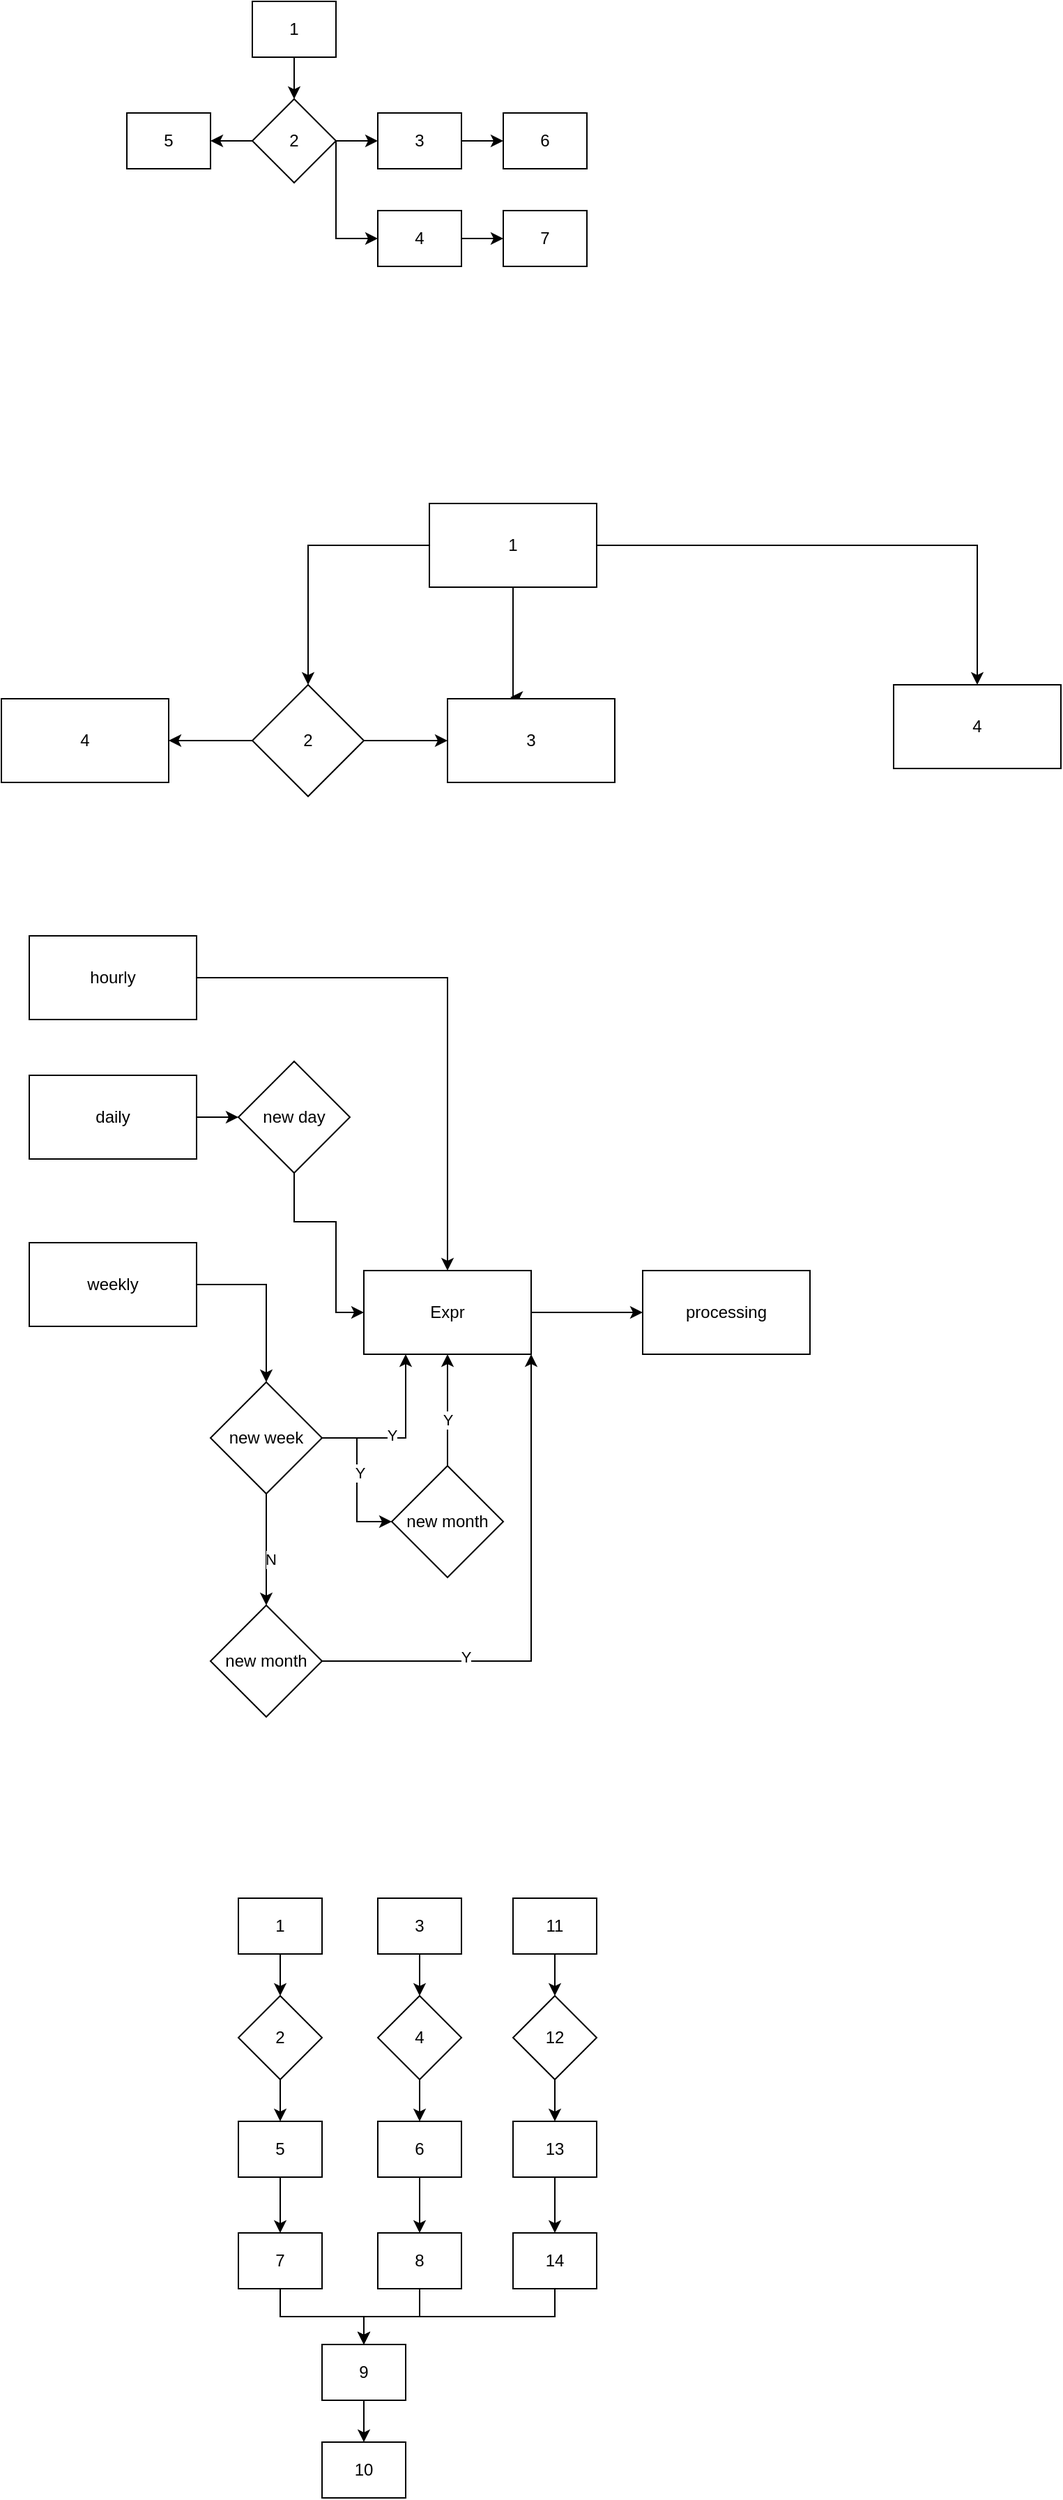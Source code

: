 <mxfile version="21.6.7" type="github">
  <diagram name="Page-1" id="iQzEEboLnaZe9uG5O2CT">
    <mxGraphModel dx="1668" dy="524" grid="1" gridSize="10" guides="1" tooltips="1" connect="1" arrows="1" fold="1" page="1" pageScale="1" pageWidth="850" pageHeight="1100" math="0" shadow="0">
      <root>
        <mxCell id="0" />
        <mxCell id="1" parent="0" />
        <mxCell id="-BdMqgLP38-gJvFVx6mH-3" value="" style="edgeStyle=orthogonalEdgeStyle;rounded=0;orthogonalLoop=1;jettySize=auto;html=1;" parent="1" source="-BdMqgLP38-gJvFVx6mH-1" target="-BdMqgLP38-gJvFVx6mH-2" edge="1">
          <mxGeometry relative="1" as="geometry" />
        </mxCell>
        <mxCell id="-BdMqgLP38-gJvFVx6mH-1" value="1" style="rounded=0;whiteSpace=wrap;html=1;" parent="1" vertex="1">
          <mxGeometry x="130" y="40" width="60" height="40" as="geometry" />
        </mxCell>
        <mxCell id="-BdMqgLP38-gJvFVx6mH-7" value="" style="edgeStyle=orthogonalEdgeStyle;rounded=0;orthogonalLoop=1;jettySize=auto;html=1;" parent="1" source="-BdMqgLP38-gJvFVx6mH-2" target="-BdMqgLP38-gJvFVx6mH-6" edge="1">
          <mxGeometry relative="1" as="geometry" />
        </mxCell>
        <mxCell id="-BdMqgLP38-gJvFVx6mH-9" style="edgeStyle=orthogonalEdgeStyle;rounded=0;orthogonalLoop=1;jettySize=auto;html=1;entryX=0;entryY=0.5;entryDx=0;entryDy=0;" parent="1" source="-BdMqgLP38-gJvFVx6mH-2" target="-BdMqgLP38-gJvFVx6mH-8" edge="1">
          <mxGeometry relative="1" as="geometry">
            <Array as="points">
              <mxPoint x="190" y="210" />
            </Array>
          </mxGeometry>
        </mxCell>
        <mxCell id="-BdMqgLP38-gJvFVx6mH-11" value="" style="edgeStyle=orthogonalEdgeStyle;rounded=0;orthogonalLoop=1;jettySize=auto;html=1;" parent="1" source="-BdMqgLP38-gJvFVx6mH-2" target="-BdMqgLP38-gJvFVx6mH-10" edge="1">
          <mxGeometry relative="1" as="geometry" />
        </mxCell>
        <mxCell id="-BdMqgLP38-gJvFVx6mH-2" value="2" style="rhombus;whiteSpace=wrap;html=1;rounded=0;" parent="1" vertex="1">
          <mxGeometry x="130" y="110" width="60" height="60" as="geometry" />
        </mxCell>
        <mxCell id="-BdMqgLP38-gJvFVx6mH-15" value="" style="edgeStyle=orthogonalEdgeStyle;rounded=0;orthogonalLoop=1;jettySize=auto;html=1;" parent="1" source="-BdMqgLP38-gJvFVx6mH-6" target="-BdMqgLP38-gJvFVx6mH-12" edge="1">
          <mxGeometry relative="1" as="geometry" />
        </mxCell>
        <mxCell id="-BdMqgLP38-gJvFVx6mH-6" value="3" style="rounded=0;whiteSpace=wrap;html=1;" parent="1" vertex="1">
          <mxGeometry x="220" y="120" width="60" height="40" as="geometry" />
        </mxCell>
        <mxCell id="-BdMqgLP38-gJvFVx6mH-14" value="" style="edgeStyle=orthogonalEdgeStyle;rounded=0;orthogonalLoop=1;jettySize=auto;html=1;" parent="1" source="-BdMqgLP38-gJvFVx6mH-8" target="-BdMqgLP38-gJvFVx6mH-13" edge="1">
          <mxGeometry relative="1" as="geometry" />
        </mxCell>
        <mxCell id="-BdMqgLP38-gJvFVx6mH-8" value="4" style="rounded=0;whiteSpace=wrap;html=1;" parent="1" vertex="1">
          <mxGeometry x="220" y="190" width="60" height="40" as="geometry" />
        </mxCell>
        <mxCell id="-BdMqgLP38-gJvFVx6mH-10" value="5" style="rounded=0;whiteSpace=wrap;html=1;" parent="1" vertex="1">
          <mxGeometry x="40" y="120" width="60" height="40" as="geometry" />
        </mxCell>
        <mxCell id="-BdMqgLP38-gJvFVx6mH-12" value="6" style="rounded=0;whiteSpace=wrap;html=1;" parent="1" vertex="1">
          <mxGeometry x="310" y="120" width="60" height="40" as="geometry" />
        </mxCell>
        <mxCell id="-BdMqgLP38-gJvFVx6mH-13" value="7" style="rounded=0;whiteSpace=wrap;html=1;" parent="1" vertex="1">
          <mxGeometry x="310" y="190" width="60" height="40" as="geometry" />
        </mxCell>
        <mxCell id="bEOYp1cxhJavKeB5p6Kq-5" value="" style="edgeStyle=orthogonalEdgeStyle;rounded=0;orthogonalLoop=1;jettySize=auto;html=1;" parent="1" source="bEOYp1cxhJavKeB5p6Kq-1" target="bEOYp1cxhJavKeB5p6Kq-4" edge="1">
          <mxGeometry relative="1" as="geometry" />
        </mxCell>
        <mxCell id="bEOYp1cxhJavKeB5p6Kq-10" value="" style="edgeStyle=orthogonalEdgeStyle;rounded=0;orthogonalLoop=1;jettySize=auto;html=1;" parent="1" source="bEOYp1cxhJavKeB5p6Kq-1" target="bEOYp1cxhJavKeB5p6Kq-9" edge="1">
          <mxGeometry relative="1" as="geometry" />
        </mxCell>
        <mxCell id="bEOYp1cxhJavKeB5p6Kq-12" style="edgeStyle=orthogonalEdgeStyle;rounded=0;orthogonalLoop=1;jettySize=auto;html=1;entryX=0.375;entryY=-0.017;entryDx=0;entryDy=0;entryPerimeter=0;" parent="1" source="bEOYp1cxhJavKeB5p6Kq-1" target="bEOYp1cxhJavKeB5p6Kq-2" edge="1">
          <mxGeometry relative="1" as="geometry">
            <Array as="points">
              <mxPoint x="317" y="539" />
            </Array>
          </mxGeometry>
        </mxCell>
        <mxCell id="bEOYp1cxhJavKeB5p6Kq-1" value="1" style="rounded=0;whiteSpace=wrap;html=1;" parent="1" vertex="1">
          <mxGeometry x="257" y="400" width="120" height="60" as="geometry" />
        </mxCell>
        <mxCell id="bEOYp1cxhJavKeB5p6Kq-2" value="3" style="rounded=0;whiteSpace=wrap;html=1;" parent="1" vertex="1">
          <mxGeometry x="270" y="540" width="120" height="60" as="geometry" />
        </mxCell>
        <mxCell id="bEOYp1cxhJavKeB5p6Kq-7" value="" style="edgeStyle=orthogonalEdgeStyle;rounded=0;orthogonalLoop=1;jettySize=auto;html=1;" parent="1" source="bEOYp1cxhJavKeB5p6Kq-4" target="bEOYp1cxhJavKeB5p6Kq-6" edge="1">
          <mxGeometry relative="1" as="geometry" />
        </mxCell>
        <mxCell id="bEOYp1cxhJavKeB5p6Kq-11" style="edgeStyle=orthogonalEdgeStyle;rounded=0;orthogonalLoop=1;jettySize=auto;html=1;entryX=0;entryY=0.5;entryDx=0;entryDy=0;" parent="1" source="bEOYp1cxhJavKeB5p6Kq-4" target="bEOYp1cxhJavKeB5p6Kq-2" edge="1">
          <mxGeometry relative="1" as="geometry" />
        </mxCell>
        <mxCell id="bEOYp1cxhJavKeB5p6Kq-4" value="2" style="rhombus;whiteSpace=wrap;html=1;rounded=0;" parent="1" vertex="1">
          <mxGeometry x="130" y="530" width="80" height="80" as="geometry" />
        </mxCell>
        <mxCell id="bEOYp1cxhJavKeB5p6Kq-6" value="4" style="whiteSpace=wrap;html=1;rounded=0;" parent="1" vertex="1">
          <mxGeometry x="-50" y="540" width="120" height="60" as="geometry" />
        </mxCell>
        <mxCell id="bEOYp1cxhJavKeB5p6Kq-9" value="4" style="whiteSpace=wrap;html=1;rounded=0;" parent="1" vertex="1">
          <mxGeometry x="590" y="530" width="120" height="60" as="geometry" />
        </mxCell>
        <mxCell id="BMypV5dTSxwJUW-UjvQn-5" value="" style="edgeStyle=orthogonalEdgeStyle;rounded=0;orthogonalLoop=1;jettySize=auto;html=1;" parent="1" source="BMypV5dTSxwJUW-UjvQn-1" target="BMypV5dTSxwJUW-UjvQn-4" edge="1">
          <mxGeometry relative="1" as="geometry" />
        </mxCell>
        <mxCell id="BMypV5dTSxwJUW-UjvQn-1" value="hourly" style="rounded=0;whiteSpace=wrap;html=1;" parent="1" vertex="1">
          <mxGeometry x="-30" y="710" width="120" height="60" as="geometry" />
        </mxCell>
        <mxCell id="BMypV5dTSxwJUW-UjvQn-7" value="" style="edgeStyle=orthogonalEdgeStyle;rounded=0;orthogonalLoop=1;jettySize=auto;html=1;" parent="1" source="BMypV5dTSxwJUW-UjvQn-4" target="BMypV5dTSxwJUW-UjvQn-6" edge="1">
          <mxGeometry relative="1" as="geometry" />
        </mxCell>
        <mxCell id="BMypV5dTSxwJUW-UjvQn-4" value="Expr" style="whiteSpace=wrap;html=1;rounded=0;" parent="1" vertex="1">
          <mxGeometry x="210" y="950" width="120" height="60" as="geometry" />
        </mxCell>
        <mxCell id="BMypV5dTSxwJUW-UjvQn-6" value="processing" style="whiteSpace=wrap;html=1;rounded=0;" parent="1" vertex="1">
          <mxGeometry x="410" y="950" width="120" height="60" as="geometry" />
        </mxCell>
        <mxCell id="BMypV5dTSxwJUW-UjvQn-10" value="" style="edgeStyle=orthogonalEdgeStyle;rounded=0;orthogonalLoop=1;jettySize=auto;html=1;" parent="1" source="BMypV5dTSxwJUW-UjvQn-8" target="BMypV5dTSxwJUW-UjvQn-9" edge="1">
          <mxGeometry relative="1" as="geometry" />
        </mxCell>
        <mxCell id="BMypV5dTSxwJUW-UjvQn-8" value="daily" style="rounded=0;whiteSpace=wrap;html=1;" parent="1" vertex="1">
          <mxGeometry x="-30" y="810" width="120" height="60" as="geometry" />
        </mxCell>
        <mxCell id="BMypV5dTSxwJUW-UjvQn-11" style="edgeStyle=orthogonalEdgeStyle;rounded=0;orthogonalLoop=1;jettySize=auto;html=1;entryX=0;entryY=0.5;entryDx=0;entryDy=0;" parent="1" source="BMypV5dTSxwJUW-UjvQn-9" target="BMypV5dTSxwJUW-UjvQn-4" edge="1">
          <mxGeometry relative="1" as="geometry">
            <Array as="points">
              <mxPoint x="160" y="915" />
              <mxPoint x="190" y="915" />
              <mxPoint x="190" y="980" />
            </Array>
          </mxGeometry>
        </mxCell>
        <mxCell id="BMypV5dTSxwJUW-UjvQn-9" value="new day" style="rhombus;whiteSpace=wrap;html=1;rounded=0;" parent="1" vertex="1">
          <mxGeometry x="120" y="800" width="80" height="80" as="geometry" />
        </mxCell>
        <mxCell id="BMypV5dTSxwJUW-UjvQn-14" value="" style="edgeStyle=orthogonalEdgeStyle;rounded=0;orthogonalLoop=1;jettySize=auto;html=1;" parent="1" source="BMypV5dTSxwJUW-UjvQn-12" target="BMypV5dTSxwJUW-UjvQn-13" edge="1">
          <mxGeometry relative="1" as="geometry" />
        </mxCell>
        <mxCell id="BMypV5dTSxwJUW-UjvQn-12" value="weekly" style="rounded=0;whiteSpace=wrap;html=1;" parent="1" vertex="1">
          <mxGeometry x="-30" y="930" width="120" height="60" as="geometry" />
        </mxCell>
        <mxCell id="BMypV5dTSxwJUW-UjvQn-16" value="" style="edgeStyle=orthogonalEdgeStyle;rounded=0;orthogonalLoop=1;jettySize=auto;html=1;" parent="1" source="BMypV5dTSxwJUW-UjvQn-13" target="BMypV5dTSxwJUW-UjvQn-15" edge="1">
          <mxGeometry relative="1" as="geometry" />
        </mxCell>
        <mxCell id="BMypV5dTSxwJUW-UjvQn-17" value="Y" style="edgeLabel;html=1;align=center;verticalAlign=middle;resizable=0;points=[];" parent="BMypV5dTSxwJUW-UjvQn-16" vertex="1" connectable="0">
          <mxGeometry x="-0.091" y="2" relative="1" as="geometry">
            <mxPoint as="offset" />
          </mxGeometry>
        </mxCell>
        <mxCell id="BMypV5dTSxwJUW-UjvQn-20" style="edgeStyle=orthogonalEdgeStyle;rounded=0;orthogonalLoop=1;jettySize=auto;html=1;entryX=0.25;entryY=1;entryDx=0;entryDy=0;" parent="1" source="BMypV5dTSxwJUW-UjvQn-13" target="BMypV5dTSxwJUW-UjvQn-4" edge="1">
          <mxGeometry relative="1" as="geometry" />
        </mxCell>
        <mxCell id="BMypV5dTSxwJUW-UjvQn-21" value="Y" style="edgeLabel;html=1;align=center;verticalAlign=middle;resizable=0;points=[];" parent="BMypV5dTSxwJUW-UjvQn-20" vertex="1" connectable="0">
          <mxGeometry x="-0.167" y="2" relative="1" as="geometry">
            <mxPoint as="offset" />
          </mxGeometry>
        </mxCell>
        <mxCell id="BMypV5dTSxwJUW-UjvQn-23" value="" style="edgeStyle=orthogonalEdgeStyle;rounded=0;orthogonalLoop=1;jettySize=auto;html=1;" parent="1" source="BMypV5dTSxwJUW-UjvQn-13" target="BMypV5dTSxwJUW-UjvQn-22" edge="1">
          <mxGeometry relative="1" as="geometry" />
        </mxCell>
        <mxCell id="BMypV5dTSxwJUW-UjvQn-24" value="N" style="edgeLabel;html=1;align=center;verticalAlign=middle;resizable=0;points=[];" parent="BMypV5dTSxwJUW-UjvQn-23" vertex="1" connectable="0">
          <mxGeometry x="0.175" y="3" relative="1" as="geometry">
            <mxPoint as="offset" />
          </mxGeometry>
        </mxCell>
        <mxCell id="BMypV5dTSxwJUW-UjvQn-13" value="new week" style="rhombus;whiteSpace=wrap;html=1;rounded=0;" parent="1" vertex="1">
          <mxGeometry x="100" y="1030" width="80" height="80" as="geometry" />
        </mxCell>
        <mxCell id="BMypV5dTSxwJUW-UjvQn-18" value="" style="edgeStyle=orthogonalEdgeStyle;rounded=0;orthogonalLoop=1;jettySize=auto;html=1;" parent="1" source="BMypV5dTSxwJUW-UjvQn-15" target="BMypV5dTSxwJUW-UjvQn-4" edge="1">
          <mxGeometry relative="1" as="geometry" />
        </mxCell>
        <mxCell id="BMypV5dTSxwJUW-UjvQn-19" value="Y" style="edgeLabel;html=1;align=center;verticalAlign=middle;resizable=0;points=[];" parent="BMypV5dTSxwJUW-UjvQn-18" vertex="1" connectable="0">
          <mxGeometry x="-0.175" relative="1" as="geometry">
            <mxPoint as="offset" />
          </mxGeometry>
        </mxCell>
        <mxCell id="BMypV5dTSxwJUW-UjvQn-15" value="new month" style="rhombus;whiteSpace=wrap;html=1;rounded=0;" parent="1" vertex="1">
          <mxGeometry x="230" y="1090" width="80" height="80" as="geometry" />
        </mxCell>
        <mxCell id="BMypV5dTSxwJUW-UjvQn-25" style="edgeStyle=orthogonalEdgeStyle;rounded=0;orthogonalLoop=1;jettySize=auto;html=1;entryX=1;entryY=1;entryDx=0;entryDy=0;" parent="1" source="BMypV5dTSxwJUW-UjvQn-22" target="BMypV5dTSxwJUW-UjvQn-4" edge="1">
          <mxGeometry relative="1" as="geometry" />
        </mxCell>
        <mxCell id="BMypV5dTSxwJUW-UjvQn-26" value="Y" style="edgeLabel;html=1;align=center;verticalAlign=middle;resizable=0;points=[];" parent="BMypV5dTSxwJUW-UjvQn-25" vertex="1" connectable="0">
          <mxGeometry x="-0.443" y="3" relative="1" as="geometry">
            <mxPoint as="offset" />
          </mxGeometry>
        </mxCell>
        <mxCell id="BMypV5dTSxwJUW-UjvQn-22" value="new month" style="rhombus;whiteSpace=wrap;html=1;rounded=0;" parent="1" vertex="1">
          <mxGeometry x="100" y="1190" width="80" height="80" as="geometry" />
        </mxCell>
        <mxCell id="BMypV5dTSxwJUW-UjvQn-27" value="" style="edgeStyle=orthogonalEdgeStyle;rounded=0;orthogonalLoop=1;jettySize=auto;html=1;" parent="1" source="BMypV5dTSxwJUW-UjvQn-28" target="BMypV5dTSxwJUW-UjvQn-30" edge="1">
          <mxGeometry relative="1" as="geometry" />
        </mxCell>
        <mxCell id="BMypV5dTSxwJUW-UjvQn-28" value="1" style="rounded=0;whiteSpace=wrap;html=1;" parent="1" vertex="1">
          <mxGeometry x="120" y="1400" width="60" height="40" as="geometry" />
        </mxCell>
        <mxCell id="WQgut2E8vMjKZtPgZsbj-3" value="" style="edgeStyle=orthogonalEdgeStyle;rounded=0;orthogonalLoop=1;jettySize=auto;html=1;" edge="1" parent="1" source="BMypV5dTSxwJUW-UjvQn-30" target="WQgut2E8vMjKZtPgZsbj-2">
          <mxGeometry relative="1" as="geometry" />
        </mxCell>
        <mxCell id="BMypV5dTSxwJUW-UjvQn-30" value="2" style="rhombus;whiteSpace=wrap;html=1;rounded=0;" parent="1" vertex="1">
          <mxGeometry x="120" y="1470" width="60" height="60" as="geometry" />
        </mxCell>
        <mxCell id="BMypV5dTSxwJUW-UjvQn-31" value="" style="edgeStyle=orthogonalEdgeStyle;rounded=0;orthogonalLoop=1;jettySize=auto;html=1;" parent="1" source="BMypV5dTSxwJUW-UjvQn-32" target="BMypV5dTSxwJUW-UjvQn-41" edge="1">
          <mxGeometry relative="1" as="geometry" />
        </mxCell>
        <mxCell id="BMypV5dTSxwJUW-UjvQn-32" value="3" style="rounded=0;whiteSpace=wrap;html=1;" parent="1" vertex="1">
          <mxGeometry x="220" y="1400" width="60" height="40" as="geometry" />
        </mxCell>
        <mxCell id="BMypV5dTSxwJUW-UjvQn-33" style="edgeStyle=orthogonalEdgeStyle;rounded=0;orthogonalLoop=1;jettySize=auto;html=1;entryX=0.5;entryY=0;entryDx=0;entryDy=0;" parent="1" source="BMypV5dTSxwJUW-UjvQn-34" target="BMypV5dTSxwJUW-UjvQn-39" edge="1">
          <mxGeometry relative="1" as="geometry" />
        </mxCell>
        <mxCell id="BMypV5dTSxwJUW-UjvQn-34" value="8" style="rounded=0;whiteSpace=wrap;html=1;" parent="1" vertex="1">
          <mxGeometry x="220" y="1640" width="60" height="40" as="geometry" />
        </mxCell>
        <mxCell id="BMypV5dTSxwJUW-UjvQn-35" style="edgeStyle=orthogonalEdgeStyle;rounded=0;orthogonalLoop=1;jettySize=auto;html=1;entryX=0.5;entryY=0;entryDx=0;entryDy=0;" parent="1" source="BMypV5dTSxwJUW-UjvQn-36" target="BMypV5dTSxwJUW-UjvQn-39" edge="1">
          <mxGeometry relative="1" as="geometry" />
        </mxCell>
        <mxCell id="BMypV5dTSxwJUW-UjvQn-36" value="7" style="rounded=0;whiteSpace=wrap;html=1;" parent="1" vertex="1">
          <mxGeometry x="120" y="1640" width="60" height="40" as="geometry" />
        </mxCell>
        <mxCell id="BMypV5dTSxwJUW-UjvQn-37" value="10" style="rounded=0;whiteSpace=wrap;html=1;" parent="1" vertex="1">
          <mxGeometry x="180" y="1790" width="60" height="40" as="geometry" />
        </mxCell>
        <mxCell id="BMypV5dTSxwJUW-UjvQn-38" value="" style="edgeStyle=orthogonalEdgeStyle;rounded=0;orthogonalLoop=1;jettySize=auto;html=1;" parent="1" source="BMypV5dTSxwJUW-UjvQn-39" target="BMypV5dTSxwJUW-UjvQn-37" edge="1">
          <mxGeometry relative="1" as="geometry" />
        </mxCell>
        <mxCell id="BMypV5dTSxwJUW-UjvQn-39" value="9" style="rounded=0;whiteSpace=wrap;html=1;" parent="1" vertex="1">
          <mxGeometry x="180" y="1720" width="60" height="40" as="geometry" />
        </mxCell>
        <mxCell id="WQgut2E8vMjKZtPgZsbj-4" value="" style="edgeStyle=orthogonalEdgeStyle;rounded=0;orthogonalLoop=1;jettySize=auto;html=1;" edge="1" parent="1" source="BMypV5dTSxwJUW-UjvQn-41" target="WQgut2E8vMjKZtPgZsbj-1">
          <mxGeometry relative="1" as="geometry" />
        </mxCell>
        <mxCell id="BMypV5dTSxwJUW-UjvQn-41" value="4" style="rhombus;whiteSpace=wrap;html=1;rounded=0;" parent="1" vertex="1">
          <mxGeometry x="220" y="1470" width="60" height="60" as="geometry" />
        </mxCell>
        <mxCell id="WQgut2E8vMjKZtPgZsbj-6" value="" style="edgeStyle=orthogonalEdgeStyle;rounded=0;orthogonalLoop=1;jettySize=auto;html=1;" edge="1" parent="1" source="WQgut2E8vMjKZtPgZsbj-1" target="BMypV5dTSxwJUW-UjvQn-34">
          <mxGeometry relative="1" as="geometry" />
        </mxCell>
        <mxCell id="WQgut2E8vMjKZtPgZsbj-1" value="6" style="rounded=0;whiteSpace=wrap;html=1;" vertex="1" parent="1">
          <mxGeometry x="220" y="1560" width="60" height="40" as="geometry" />
        </mxCell>
        <mxCell id="WQgut2E8vMjKZtPgZsbj-5" value="" style="edgeStyle=orthogonalEdgeStyle;rounded=0;orthogonalLoop=1;jettySize=auto;html=1;" edge="1" parent="1" source="WQgut2E8vMjKZtPgZsbj-2" target="BMypV5dTSxwJUW-UjvQn-36">
          <mxGeometry relative="1" as="geometry" />
        </mxCell>
        <mxCell id="WQgut2E8vMjKZtPgZsbj-2" value="5" style="rounded=0;whiteSpace=wrap;html=1;" vertex="1" parent="1">
          <mxGeometry x="120" y="1560" width="60" height="40" as="geometry" />
        </mxCell>
        <mxCell id="WQgut2E8vMjKZtPgZsbj-7" value="" style="edgeStyle=orthogonalEdgeStyle;rounded=0;orthogonalLoop=1;jettySize=auto;html=1;" edge="1" parent="1" source="WQgut2E8vMjKZtPgZsbj-8" target="WQgut2E8vMjKZtPgZsbj-11">
          <mxGeometry relative="1" as="geometry" />
        </mxCell>
        <mxCell id="WQgut2E8vMjKZtPgZsbj-8" value="11" style="rounded=0;whiteSpace=wrap;html=1;" vertex="1" parent="1">
          <mxGeometry x="317" y="1400" width="60" height="40" as="geometry" />
        </mxCell>
        <mxCell id="WQgut2E8vMjKZtPgZsbj-14" style="edgeStyle=orthogonalEdgeStyle;rounded=0;orthogonalLoop=1;jettySize=auto;html=1;" edge="1" parent="1" source="WQgut2E8vMjKZtPgZsbj-9" target="BMypV5dTSxwJUW-UjvQn-39">
          <mxGeometry relative="1" as="geometry">
            <Array as="points">
              <mxPoint x="347" y="1700" />
              <mxPoint x="210" y="1700" />
            </Array>
          </mxGeometry>
        </mxCell>
        <mxCell id="WQgut2E8vMjKZtPgZsbj-9" value="14" style="rounded=0;whiteSpace=wrap;html=1;" vertex="1" parent="1">
          <mxGeometry x="317" y="1640" width="60" height="40" as="geometry" />
        </mxCell>
        <mxCell id="WQgut2E8vMjKZtPgZsbj-10" value="" style="edgeStyle=orthogonalEdgeStyle;rounded=0;orthogonalLoop=1;jettySize=auto;html=1;" edge="1" parent="1" source="WQgut2E8vMjKZtPgZsbj-11" target="WQgut2E8vMjKZtPgZsbj-13">
          <mxGeometry relative="1" as="geometry" />
        </mxCell>
        <mxCell id="WQgut2E8vMjKZtPgZsbj-11" value="12" style="rhombus;whiteSpace=wrap;html=1;rounded=0;" vertex="1" parent="1">
          <mxGeometry x="317" y="1470" width="60" height="60" as="geometry" />
        </mxCell>
        <mxCell id="WQgut2E8vMjKZtPgZsbj-12" value="" style="edgeStyle=orthogonalEdgeStyle;rounded=0;orthogonalLoop=1;jettySize=auto;html=1;" edge="1" parent="1" source="WQgut2E8vMjKZtPgZsbj-13" target="WQgut2E8vMjKZtPgZsbj-9">
          <mxGeometry relative="1" as="geometry" />
        </mxCell>
        <mxCell id="WQgut2E8vMjKZtPgZsbj-13" value="13" style="rounded=0;whiteSpace=wrap;html=1;" vertex="1" parent="1">
          <mxGeometry x="317" y="1560" width="60" height="40" as="geometry" />
        </mxCell>
      </root>
    </mxGraphModel>
  </diagram>
</mxfile>
